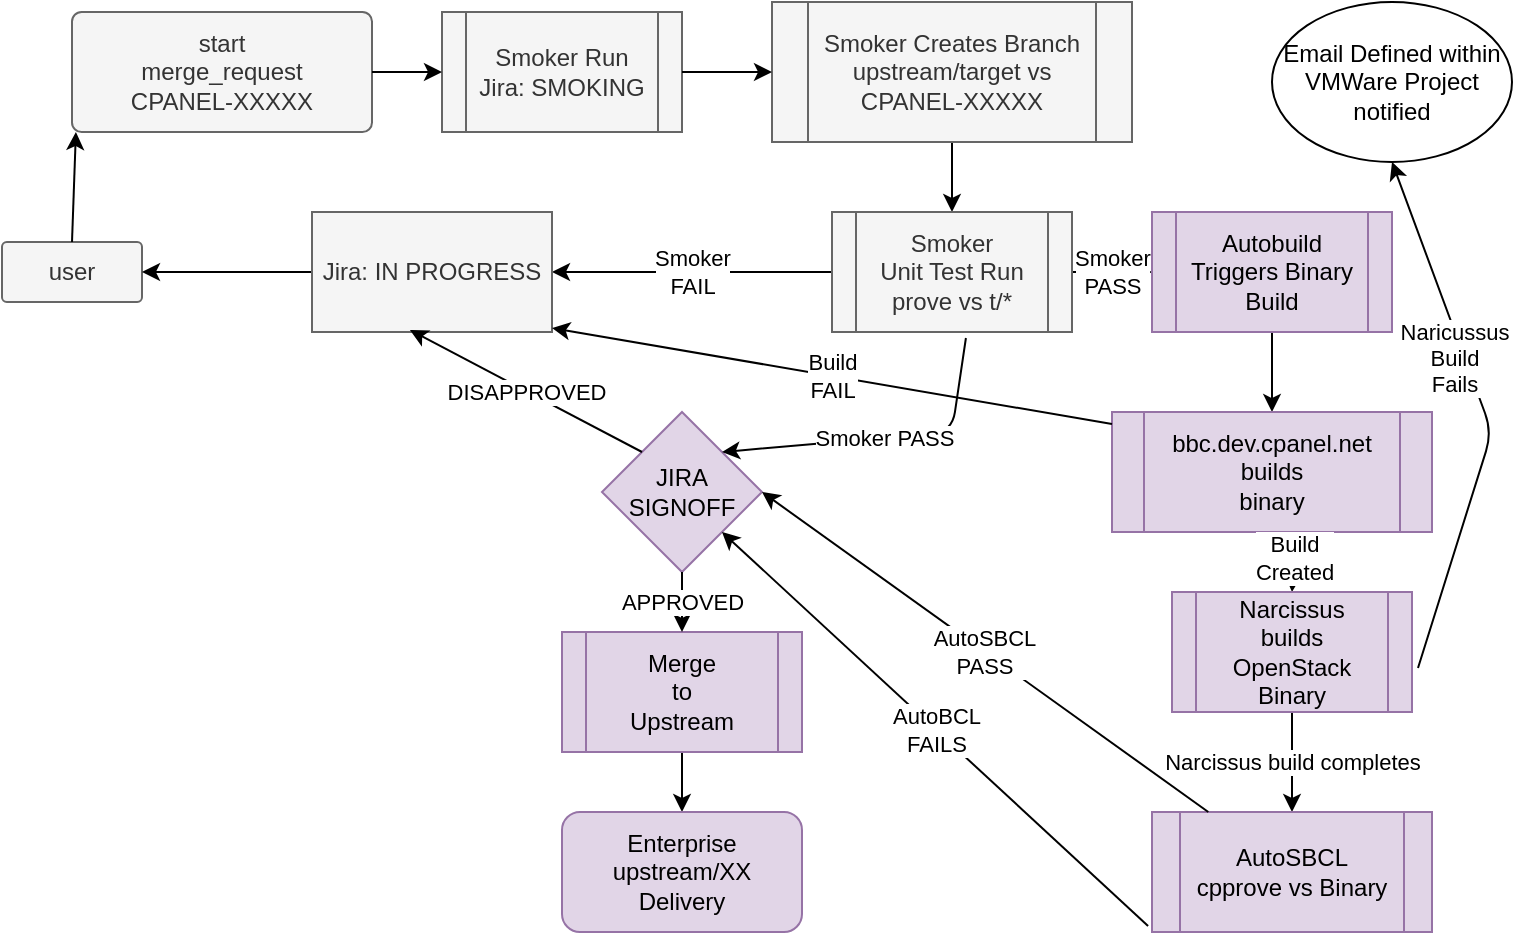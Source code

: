 <mxfile version="10.7.7" type="github"><diagram id="uPV8g8MUBTFGjLk0Orzq" name="Page-1"><mxGraphModel dx="1288" dy="710" grid="1" gridSize="10" guides="1" tooltips="1" connect="1" arrows="1" fold="1" page="1" pageScale="1" pageWidth="850" pageHeight="1100" math="0" shadow="0"><root><mxCell id="0"/><mxCell id="1" parent="0"/><object label="&lt;div&gt;start&lt;/div&gt;&lt;div&gt;merge_request&lt;/div&gt;&lt;div&gt;CPANEL-XXXXX&lt;br&gt;&lt;/div&gt;" id="9Sy3RJd47QlUpjRNtvzD-1"><mxCell style="rounded=1;whiteSpace=wrap;html=1;glass=0;arcSize=8;fillColor=#f5f5f5;strokeColor=#666666;fontColor=#333333;" vertex="1" parent="1"><mxGeometry x="120" y="60" width="150" height="60" as="geometry"/></mxCell></object><mxCell id="9Sy3RJd47QlUpjRNtvzD-6" value="&lt;div&gt;Smoker Run&lt;/div&gt;&lt;div&gt;Jira: SMOKING&lt;br&gt;&lt;/div&gt;" style="shape=process;whiteSpace=wrap;html=1;backgroundOutline=1;glass=0;fillColor=#f5f5f5;strokeColor=#666666;fontColor=#333333;" vertex="1" parent="1"><mxGeometry x="305" y="60" width="120" height="60" as="geometry"/></mxCell><mxCell id="9Sy3RJd47QlUpjRNtvzD-93" value="" style="edgeStyle=orthogonalEdgeStyle;rounded=0;orthogonalLoop=1;jettySize=auto;html=1;" edge="1" parent="1" source="9Sy3RJd47QlUpjRNtvzD-12" target="9Sy3RJd47QlUpjRNtvzD-18"><mxGeometry relative="1" as="geometry"/></mxCell><mxCell id="9Sy3RJd47QlUpjRNtvzD-12" value="&lt;div&gt;Smoker Creates Branch&lt;/div&gt;&lt;div&gt;upstream/target vs CPANEL-XXXXX&lt;br&gt;&lt;/div&gt;" style="shape=process;whiteSpace=wrap;html=1;backgroundOutline=1;glass=0;fillColor=#f5f5f5;strokeColor=#666666;fontColor=#333333;" vertex="1" parent="1"><mxGeometry x="470" y="55" width="180" height="70" as="geometry"/></mxCell><mxCell id="9Sy3RJd47QlUpjRNtvzD-16" value="" style="endArrow=classic;html=1;entryX=0;entryY=0.5;entryDx=0;entryDy=0;exitX=1;exitY=0.5;exitDx=0;exitDy=0;" edge="1" parent="1" source="9Sy3RJd47QlUpjRNtvzD-1" target="9Sy3RJd47QlUpjRNtvzD-6"><mxGeometry width="50" height="50" relative="1" as="geometry"><mxPoint x="20" y="390" as="sourcePoint"/><mxPoint x="70" y="340" as="targetPoint"/></mxGeometry></mxCell><mxCell id="9Sy3RJd47QlUpjRNtvzD-17" value="" style="endArrow=classic;html=1;entryX=0;entryY=0.5;entryDx=0;entryDy=0;exitX=1;exitY=0.5;exitDx=0;exitDy=0;" edge="1" parent="1" source="9Sy3RJd47QlUpjRNtvzD-6" target="9Sy3RJd47QlUpjRNtvzD-12"><mxGeometry width="50" height="50" relative="1" as="geometry"><mxPoint x="20" y="390" as="sourcePoint"/><mxPoint x="70" y="340" as="targetPoint"/></mxGeometry></mxCell><mxCell id="9Sy3RJd47QlUpjRNtvzD-29" value="&lt;div&gt;Smoker&lt;/div&gt;&lt;div&gt;FAIL&lt;br&gt;&lt;/div&gt;" style="edgeStyle=orthogonalEdgeStyle;rounded=0;orthogonalLoop=1;jettySize=auto;html=1;entryX=1;entryY=0.5;entryDx=0;entryDy=0;" edge="1" parent="1" source="9Sy3RJd47QlUpjRNtvzD-18" target="9Sy3RJd47QlUpjRNtvzD-35"><mxGeometry relative="1" as="geometry"><mxPoint x="350" y="190" as="targetPoint"/></mxGeometry></mxCell><mxCell id="9Sy3RJd47QlUpjRNtvzD-96" value="&lt;div&gt;Smoker&lt;/div&gt;&lt;div&gt;PASS&lt;br&gt;&lt;/div&gt;" style="edgeStyle=orthogonalEdgeStyle;rounded=0;orthogonalLoop=1;jettySize=auto;html=1;" edge="1" parent="1" source="9Sy3RJd47QlUpjRNtvzD-18" target="9Sy3RJd47QlUpjRNtvzD-43"><mxGeometry relative="1" as="geometry"/></mxCell><mxCell id="9Sy3RJd47QlUpjRNtvzD-18" value="&lt;div&gt;Smoker&lt;/div&gt;&lt;div&gt;Unit Test Run&lt;/div&gt;&lt;div&gt;prove vs t/*&lt;br&gt;&lt;/div&gt;" style="shape=process;whiteSpace=wrap;html=1;backgroundOutline=1;glass=0;fillColor=#f5f5f5;strokeColor=#666666;fontColor=#333333;" vertex="1" parent="1"><mxGeometry x="500" y="160" width="120" height="60" as="geometry"/></mxCell><object label="&lt;div&gt;user&lt;/div&gt;" id="9Sy3RJd47QlUpjRNtvzD-22"><mxCell style="rounded=1;whiteSpace=wrap;html=1;glass=0;arcSize=8;fillColor=#f5f5f5;strokeColor=#666666;fontColor=#333333;" vertex="1" parent="1"><mxGeometry x="85" y="175" width="70" height="30" as="geometry"/></mxCell></object><mxCell id="9Sy3RJd47QlUpjRNtvzD-23" value="" style="endArrow=classic;html=1;exitX=0.5;exitY=0;exitDx=0;exitDy=0;entryX=0.013;entryY=1;entryDx=0;entryDy=0;entryPerimeter=0;" edge="1" parent="1" source="9Sy3RJd47QlUpjRNtvzD-22" target="9Sy3RJd47QlUpjRNtvzD-1"><mxGeometry width="50" height="50" relative="1" as="geometry"><mxPoint x="20" y="390" as="sourcePoint"/><mxPoint x="29" y="120" as="targetPoint"/></mxGeometry></mxCell><mxCell id="9Sy3RJd47QlUpjRNtvzD-37" value="" style="edgeStyle=orthogonalEdgeStyle;rounded=0;orthogonalLoop=1;jettySize=auto;html=1;" edge="1" parent="1" source="9Sy3RJd47QlUpjRNtvzD-35" target="9Sy3RJd47QlUpjRNtvzD-22"><mxGeometry relative="1" as="geometry"/></mxCell><mxCell id="9Sy3RJd47QlUpjRNtvzD-35" value="Jira: IN PROGRESS" style="rounded=0;whiteSpace=wrap;html=1;glass=0;fillColor=#f5f5f5;strokeColor=#666666;fontColor=#333333;" vertex="1" parent="1"><mxGeometry x="240" y="160" width="120" height="60" as="geometry"/></mxCell><mxCell id="9Sy3RJd47QlUpjRNtvzD-46" value="" style="edgeStyle=orthogonalEdgeStyle;rounded=0;orthogonalLoop=1;jettySize=auto;html=1;" edge="1" parent="1" source="9Sy3RJd47QlUpjRNtvzD-43" target="9Sy3RJd47QlUpjRNtvzD-44"><mxGeometry relative="1" as="geometry"/></mxCell><mxCell id="9Sy3RJd47QlUpjRNtvzD-43" value="&lt;div&gt;Autobuild Triggers Binary&lt;/div&gt;&lt;div&gt;Build&lt;br&gt;&lt;/div&gt;" style="shape=process;whiteSpace=wrap;html=1;backgroundOutline=1;glass=0;labelBorderColor=none;fillColor=#e1d5e7;strokeColor=#9673a6;" vertex="1" parent="1"><mxGeometry x="660" y="160" width="120" height="60" as="geometry"/></mxCell><mxCell id="9Sy3RJd47QlUpjRNtvzD-44" value="&lt;div&gt;bbc.dev.cpanel.net&lt;/div&gt;&lt;div&gt;builds&lt;/div&gt;&lt;div&gt;binary&lt;br&gt;&lt;/div&gt;" style="shape=process;whiteSpace=wrap;html=1;backgroundOutline=1;glass=0;fillColor=#e1d5e7;strokeColor=#9673a6;" vertex="1" parent="1"><mxGeometry x="640" y="260" width="160" height="60" as="geometry"/></mxCell><mxCell id="9Sy3RJd47QlUpjRNtvzD-54" value="Narcissus build completes" style="edgeStyle=orthogonalEdgeStyle;rounded=0;orthogonalLoop=1;jettySize=auto;html=1;" edge="1" parent="1" source="9Sy3RJd47QlUpjRNtvzD-49" target="9Sy3RJd47QlUpjRNtvzD-53"><mxGeometry relative="1" as="geometry"/></mxCell><mxCell id="9Sy3RJd47QlUpjRNtvzD-53" value="&lt;div&gt;AutoSBCL&lt;/div&gt;&lt;div&gt;cpprove vs Binary&lt;/div&gt;" style="shape=process;whiteSpace=wrap;html=1;backgroundOutline=1;glass=0;fillColor=#e1d5e7;strokeColor=#9673a6;" vertex="1" parent="1"><mxGeometry x="660" y="460" width="140" height="60" as="geometry"/></mxCell><mxCell id="9Sy3RJd47QlUpjRNtvzD-112" value="" style="edgeStyle=orthogonalEdgeStyle;rounded=0;orthogonalLoop=1;jettySize=auto;html=1;" edge="1" parent="1" source="9Sy3RJd47QlUpjRNtvzD-67" target="9Sy3RJd47QlUpjRNtvzD-106"><mxGeometry relative="1" as="geometry"/></mxCell><mxCell id="9Sy3RJd47QlUpjRNtvzD-67" value="&lt;div&gt;Merge&lt;/div&gt;&lt;div&gt;to&lt;/div&gt;&lt;div&gt;Upstream&lt;br&gt;&lt;/div&gt;" style="shape=process;whiteSpace=wrap;html=1;backgroundOutline=1;glass=0;fillColor=#e1d5e7;strokeColor=#9673a6;" vertex="1" parent="1"><mxGeometry x="365" y="370" width="120" height="60" as="geometry"/></mxCell><mxCell id="9Sy3RJd47QlUpjRNtvzD-81" value="&lt;div&gt;Build&lt;/div&gt;&lt;div&gt;Created&lt;br&gt;&lt;/div&gt;" style="endArrow=classic;html=1;entryX=0.5;entryY=0;entryDx=0;entryDy=0;exitX=0.575;exitY=1.017;exitDx=0;exitDy=0;exitPerimeter=0;" edge="1" parent="1" source="9Sy3RJd47QlUpjRNtvzD-44" target="9Sy3RJd47QlUpjRNtvzD-49"><mxGeometry x="-0.154" width="50" height="50" relative="1" as="geometry"><mxPoint y="740" as="sourcePoint"/><mxPoint x="50" y="690" as="targetPoint"/><Array as="points"/><mxPoint as="offset"/></mxGeometry></mxCell><mxCell id="9Sy3RJd47QlUpjRNtvzD-84" value="&lt;div&gt;Build&lt;/div&gt;&lt;div&gt;FAIL&lt;br&gt;&lt;/div&gt;" style="endArrow=classic;html=1;entryX=1;entryY=0.967;entryDx=0;entryDy=0;exitX=0;exitY=0.1;exitDx=0;exitDy=0;exitPerimeter=0;entryPerimeter=0;" edge="1" parent="1" source="9Sy3RJd47QlUpjRNtvzD-44" target="9Sy3RJd47QlUpjRNtvzD-35"><mxGeometry width="50" height="50" relative="1" as="geometry"><mxPoint y="740" as="sourcePoint"/><mxPoint x="50" y="690" as="targetPoint"/></mxGeometry></mxCell><mxCell id="9Sy3RJd47QlUpjRNtvzD-85" value="&lt;div&gt;JIRA&lt;/div&gt;&lt;div&gt;SIGNOFF&lt;br&gt;&lt;/div&gt;" style="rhombus;whiteSpace=wrap;html=1;glass=0;fillColor=#e1d5e7;strokeColor=#9673a6;" vertex="1" parent="1"><mxGeometry x="385" y="260" width="80" height="80" as="geometry"/></mxCell><mxCell id="9Sy3RJd47QlUpjRNtvzD-86" value="&lt;div&gt;AutoSBCL&lt;/div&gt;&lt;div&gt;PASS&lt;br&gt;&lt;/div&gt;" style="endArrow=classic;html=1;entryX=1;entryY=0.5;entryDx=0;entryDy=0;" edge="1" parent="1" source="9Sy3RJd47QlUpjRNtvzD-53" target="9Sy3RJd47QlUpjRNtvzD-85"><mxGeometry width="50" height="50" relative="1" as="geometry"><mxPoint x="460" y="480" as="sourcePoint"/><mxPoint x="70" y="690" as="targetPoint"/></mxGeometry></mxCell><mxCell id="9Sy3RJd47QlUpjRNtvzD-87" value="DISAPPROVED" style="endArrow=classic;html=1;exitX=0;exitY=0;exitDx=0;exitDy=0;entryX=0.408;entryY=0.983;entryDx=0;entryDy=0;entryPerimeter=0;" edge="1" parent="1" source="9Sy3RJd47QlUpjRNtvzD-85" target="9Sy3RJd47QlUpjRNtvzD-35"><mxGeometry width="50" height="50" relative="1" as="geometry"><mxPoint x="20" y="740" as="sourcePoint"/><mxPoint x="70" y="690" as="targetPoint"/><Array as="points"/></mxGeometry></mxCell><mxCell id="9Sy3RJd47QlUpjRNtvzD-88" value="&lt;div&gt;APPROVED&lt;/div&gt;" style="endArrow=classic;html=1;exitX=0.5;exitY=1;exitDx=0;exitDy=0;entryX=0.5;entryY=0;entryDx=0;entryDy=0;" edge="1" parent="1" source="9Sy3RJd47QlUpjRNtvzD-85" target="9Sy3RJd47QlUpjRNtvzD-67"><mxGeometry width="50" height="50" relative="1" as="geometry"><mxPoint y="730" as="sourcePoint"/><mxPoint x="420" y="380" as="targetPoint"/></mxGeometry></mxCell><mxCell id="9Sy3RJd47QlUpjRNtvzD-49" value="&lt;div&gt;Narcissus&lt;/div&gt;&lt;div&gt;builds&lt;/div&gt;&lt;div&gt;OpenStack&lt;/div&gt;&lt;div&gt;Binary&lt;br&gt;&lt;/div&gt;" style="shape=process;whiteSpace=wrap;html=1;backgroundOutline=1;glass=0;fillColor=#e1d5e7;strokeColor=#9673a6;" vertex="1" parent="1"><mxGeometry x="670" y="350" width="120" height="60" as="geometry"/></mxCell><mxCell id="9Sy3RJd47QlUpjRNtvzD-101" value="&lt;div&gt;Naricussus&lt;/div&gt;&lt;div&gt;Build&lt;/div&gt;&lt;div&gt;Fails&lt;br&gt;&lt;/div&gt;" style="endArrow=classic;html=1;exitX=1.025;exitY=0.633;exitDx=0;exitDy=0;exitPerimeter=0;entryX=0.5;entryY=1;entryDx=0;entryDy=0;" edge="1" parent="1" source="9Sy3RJd47QlUpjRNtvzD-49" target="9Sy3RJd47QlUpjRNtvzD-109"><mxGeometry x="0.235" y="5" width="50" height="50" relative="1" as="geometry"><mxPoint x="90" y="730" as="sourcePoint"/><mxPoint x="760" y="300" as="targetPoint"/><Array as="points"><mxPoint x="830" y="270"/></Array><mxPoint as="offset"/></mxGeometry></mxCell><mxCell id="9Sy3RJd47QlUpjRNtvzD-103" value="&lt;div&gt;AutoBCL&lt;/div&gt;&lt;div&gt;FAILS&lt;br&gt;&lt;/div&gt;" style="endArrow=classic;html=1;entryX=1;entryY=1;entryDx=0;entryDy=0;exitX=-0.014;exitY=0.95;exitDx=0;exitDy=0;exitPerimeter=0;" edge="1" parent="1" source="9Sy3RJd47QlUpjRNtvzD-53" target="9Sy3RJd47QlUpjRNtvzD-85"><mxGeometry width="50" height="50" relative="1" as="geometry"><mxPoint x="90" y="730" as="sourcePoint"/><mxPoint x="140" y="680" as="targetPoint"/></mxGeometry></mxCell><mxCell id="9Sy3RJd47QlUpjRNtvzD-106" value="&lt;div&gt;Enterprise&lt;br&gt;&lt;/div&gt;&lt;div&gt;upstream/XX&lt;/div&gt;&lt;div&gt;Delivery&lt;br&gt;&lt;/div&gt;" style="rounded=1;whiteSpace=wrap;html=1;glass=0;fillColor=#e1d5e7;strokeColor=#9673a6;" vertex="1" parent="1"><mxGeometry x="365" y="460" width="120" height="60" as="geometry"/></mxCell><mxCell id="9Sy3RJd47QlUpjRNtvzD-109" value="&lt;div&gt;Email Defined within&lt;/div&gt;&lt;div&gt;VMWare Project&lt;/div&gt;&lt;div&gt;notified&lt;br&gt;&lt;/div&gt;" style="ellipse;whiteSpace=wrap;html=1;glass=0;" vertex="1" parent="1"><mxGeometry x="720" y="55" width="120" height="80" as="geometry"/></mxCell><mxCell id="9Sy3RJd47QlUpjRNtvzD-110" value="Smoker PASS" style="endArrow=classic;html=1;entryX=1;entryY=0;entryDx=0;entryDy=0;exitX=0.558;exitY=1.05;exitDx=0;exitDy=0;exitPerimeter=0;" edge="1" parent="1" source="9Sy3RJd47QlUpjRNtvzD-18" target="9Sy3RJd47QlUpjRNtvzD-85"><mxGeometry width="50" height="50" relative="1" as="geometry"><mxPoint x="90" y="670" as="sourcePoint"/><mxPoint x="140" y="620" as="targetPoint"/><Array as="points"><mxPoint x="560" y="270"/></Array></mxGeometry></mxCell></root></mxGraphModel></diagram></mxfile>